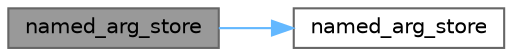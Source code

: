 digraph "named_arg_store"
{
 // LATEX_PDF_SIZE
  bgcolor="transparent";
  edge [fontname=Helvetica,fontsize=10,labelfontname=Helvetica,labelfontsize=10];
  node [fontname=Helvetica,fontsize=10,shape=box,height=0.2,width=0.4];
  rankdir="LR";
  Node1 [id="Node000001",label="named_arg_store",height=0.2,width=0.4,color="gray40", fillcolor="grey60", style="filled", fontcolor="black",tooltip=" "];
  Node1 -> Node2 [id="edge1_Node000001_Node000002",color="steelblue1",style="solid",tooltip=" "];
  Node2 [id="Node000002",label="named_arg_store",height=0.2,width=0.4,color="grey40", fillcolor="white", style="filled",URL="$structdetail_1_1named__arg__store.html#a852c3aa2b9340bfe9be98df7898e2917",tooltip=" "];
}
